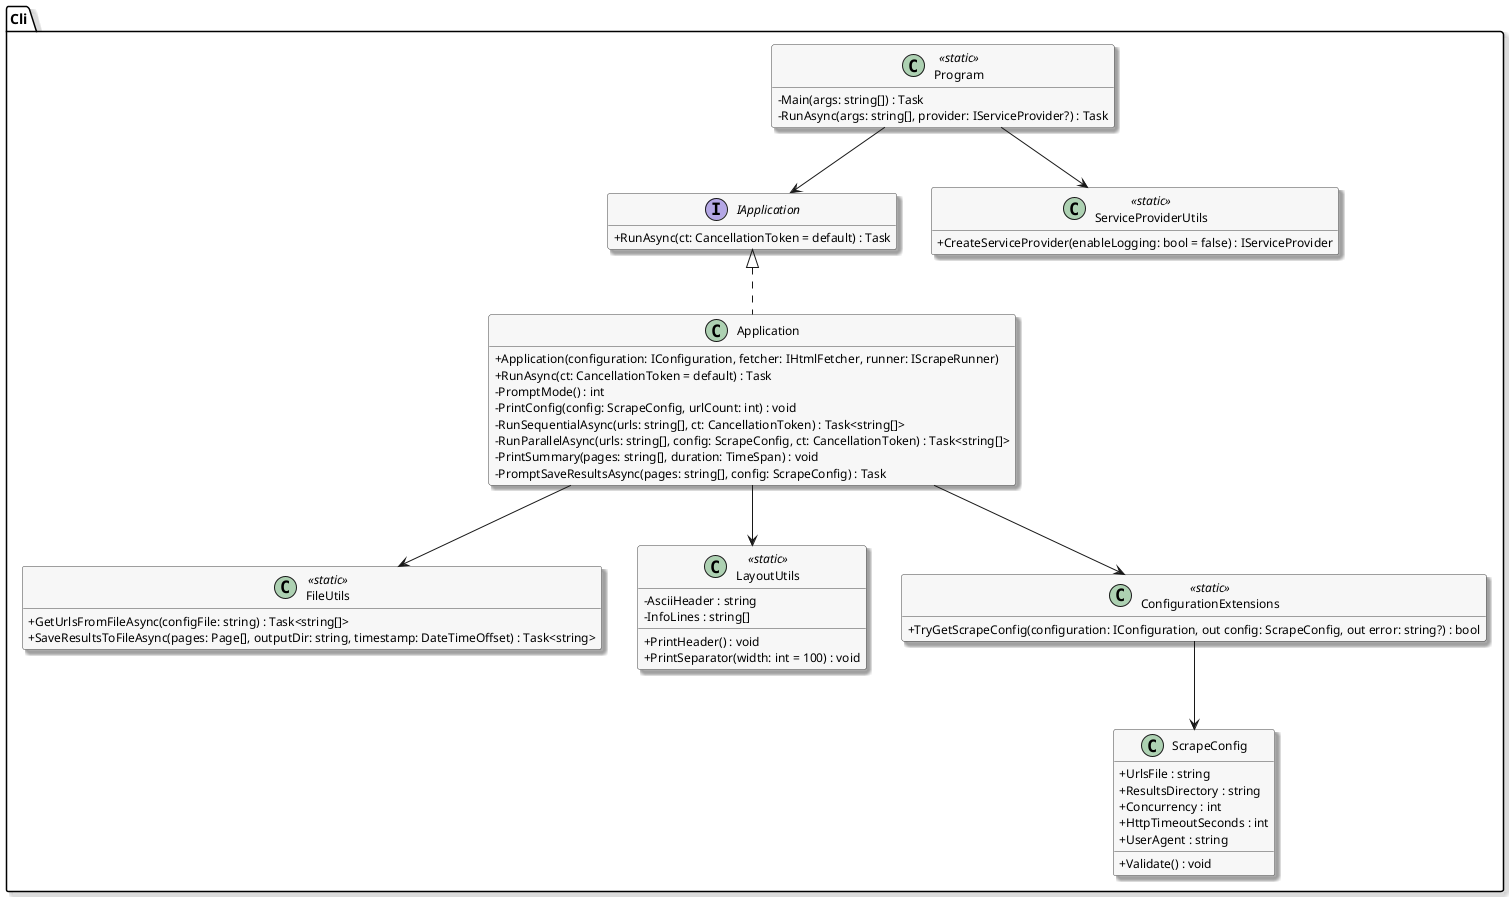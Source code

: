 @startuml classes_cli
skinparam classAttributeIconSize 0
skinparam classFontSize 14
skinparam classAttributeFontSize 12
skinparam classBorderColor #444
skinparam classBackgroundColor #F7F7F7
skinparam shadowing true
hide empty methods
hide empty attributes

package "Cli" {
    class FileUtils <<static>> {
        + GetUrlsFromFileAsync(configFile: string) : Task<string[]>
        + SaveResultsToFileAsync(pages: Page[], outputDir: string, timestamp: DateTimeOffset) : Task<string>
    }

    class LayoutUtils <<static>> {
        - AsciiHeader : string
        - InfoLines : string[]
        + PrintHeader() : void
        + PrintSeparator(width: int = 100) : void
    }

    class ConfigurationExtensions <<static>> {
        + TryGetScrapeConfig(configuration: IConfiguration, out config: ScrapeConfig, out error: string?) : bool
    }

    class ScrapeConfig {
        + UrlsFile : string
        + ResultsDirectory : string
        + Concurrency : int
        + HttpTimeoutSeconds : int
        + UserAgent : string
        + Validate() : void
    }

    interface IApplication {
        + RunAsync(ct: CancellationToken = default) : Task
    }

    class Application {
        + Application(configuration: IConfiguration, fetcher: IHtmlFetcher, runner: IScrapeRunner)
        + RunAsync(ct: CancellationToken = default) : Task
        - PromptMode() : int
        - PrintConfig(config: ScrapeConfig, urlCount: int) : void
        - RunSequentialAsync(urls: string[], ct: CancellationToken) : Task<string[]>
        - RunParallelAsync(urls: string[], config: ScrapeConfig, ct: CancellationToken) : Task<string[]>
        - PrintSummary(pages: string[], duration: TimeSpan) : void
        - PromptSaveResultsAsync(pages: string[], config: ScrapeConfig) : Task
    }

    class Program <<static>> {
        - Main(args: string[]) : Task
        - RunAsync(args: string[], provider: IServiceProvider?) : Task
    }

    class ServiceProviderUtils <<static>> {
        + CreateServiceProvider(enableLogging: bool = false) : IServiceProvider
    }
}

' Relations - Cli
Program --> ServiceProviderUtils
Program --> IApplication
Application --> ConfigurationExtensions
ConfigurationExtensions --> ScrapeConfig
Application --> FileUtils
Application --> LayoutUtils
IApplication <|.. Application
@enduml